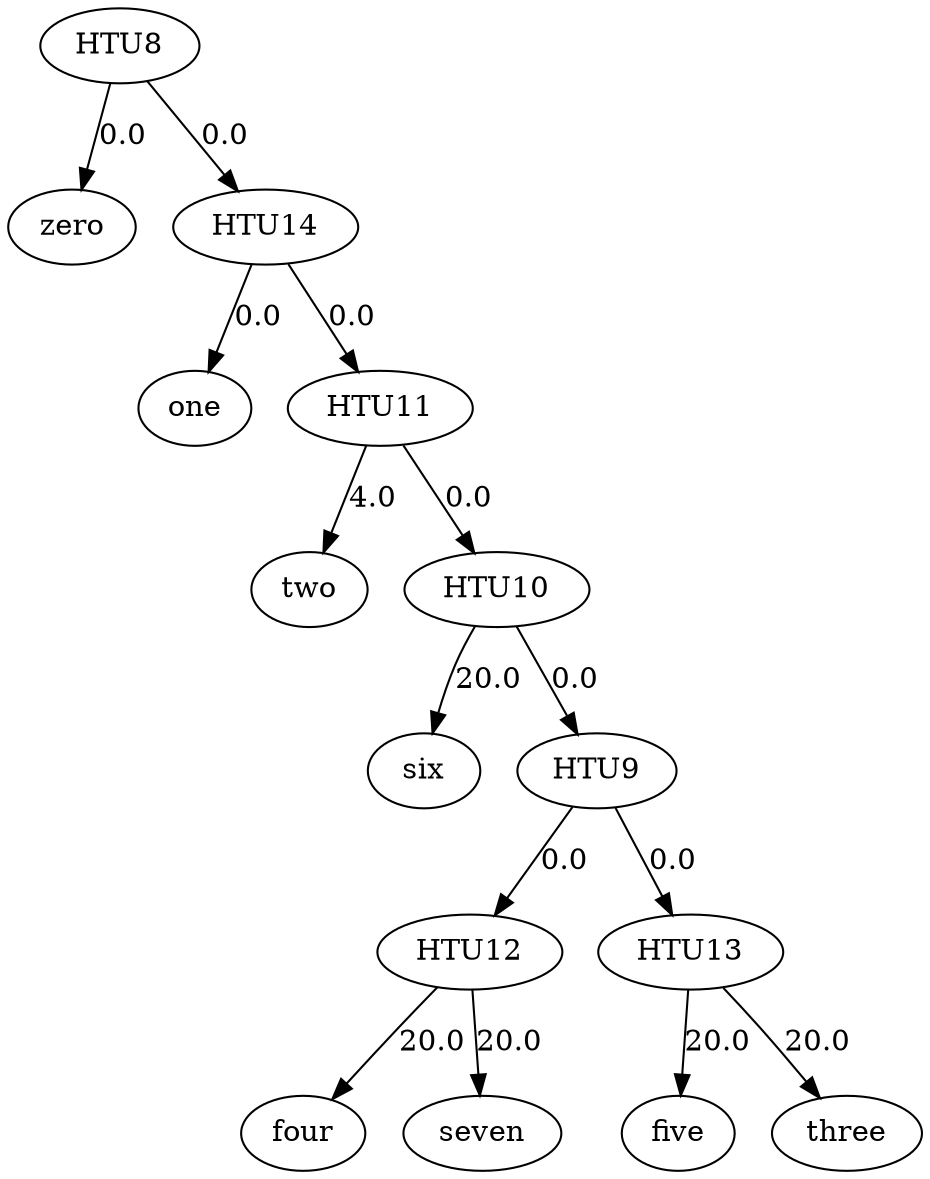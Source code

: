 digraph {
    0 [label=five];
    1 [label=four];
    2 [label=one];
    3 [label=seven];
    4 [label=six];
    5 [label=three];
    6 [label=two];
    7 [label=zero];
    8 [label=HTU8];
    9 [label=HTU9];
    10 [label=HTU10];
    11 [label=HTU11];
    12 [label=HTU12];
    13 [label=HTU13];
    14 [label=HTU14];
    8 -> 7 [label=0.0];
    8 -> 14 [label=0.0];
    9 -> 12 [label=0.0];
    9 -> 13 [label=0.0];
    10 -> 4 [label=20.0];
    10 -> 9 [label=0.0];
    11 -> 6 [label=4.0];
    11 -> 10 [label=0.0];
    12 -> 1 [label=20.0];
    12 -> 3 [label=20.0];
    13 -> 0 [label=20.0];
    13 -> 5 [label=20.0];
    14 -> 2 [label=0.0];
    14 -> 11 [label=0.0];
}
digraph {
    0 [label=five];
    1 [label=four];
    2 [label=one];
    3 [label=seven];
    4 [label=six];
    5 [label=three];
    6 [label=two];
    7 [label=zero];
    8 [label=HTU8];
    9 [label=HTU9];
    10 [label=HTU10];
    11 [label=HTU11];
    12 [label=HTU12];
    13 [label=HTU13];
    14 [label=HTU14];
    8 -> 7 [label=0.0];
    8 -> 13 [label=0.0];
    9 -> 6 [label=4.0];
    9 -> 11 [label=0.0];
    10 -> 3 [label=20.0];
    10 -> 14 [label=0.0];
    11 -> 1 [label=20.0];
    11 -> 10 [label=0.0];
    12 -> 0 [label=20.0];
    12 -> 5 [label=20.0];
    13 -> 2 [label=0.0];
    13 -> 9 [label=0.0];
    14 -> 4 [label=20.0];
    14 -> 12 [label=0.0];
}
digraph {
    0 [label=five];
    1 [label=four];
    2 [label=one];
    3 [label=seven];
    4 [label=six];
    5 [label=three];
    6 [label=two];
    7 [label=zero];
    8 [label=HTU8];
    9 [label=HTU9];
    10 [label=HTU10];
    11 [label=HTU11];
    12 [label=HTU12];
    13 [label=HTU13];
    14 [label=HTU14];
    8 -> 7 [label=0.0];
    8 -> 13 [label=0.0];
    9 -> 6 [label=4.0];
    9 -> 12 [label=0.0];
    10 -> 1 [label=20.0];
    10 -> 3 [label=20.0];
    11 -> 4 [label=20.0];
    11 -> 10 [label=0.0];
    12 -> 0 [label=20.0];
    12 -> 14 [label=0.0];
    13 -> 2 [label=0.0];
    13 -> 9 [label=0.0];
    14 -> 5 [label=20.0];
    14 -> 11 [label=0.0];
}
digraph {
    0 [label=five];
    1 [label=four];
    2 [label=one];
    3 [label=seven];
    4 [label=six];
    5 [label=three];
    6 [label=two];
    7 [label=zero];
    8 [label=HTU8];
    9 [label=HTU9];
    10 [label=HTU10];
    11 [label=HTU11];
    12 [label=HTU12];
    13 [label=HTU13];
    14 [label=HTU14];
    8 -> 7 [label=0.0];
    8 -> 13 [label=0.0];
    9 -> 6 [label=4.0];
    9 -> 12 [label=0.0];
    10 -> 1 [label=20.0];
    10 -> 3 [label=20.0];
    11 -> 4 [label=20.0];
    11 -> 10 [label=0.0];
    12 -> 5 [label=20.0];
    12 -> 14 [label=0.0];
    13 -> 2 [label=0.0];
    13 -> 9 [label=0.0];
    14 -> 0 [label=20.0];
    14 -> 11 [label=0.0];
}
digraph {
    0 [label=five];
    1 [label=four];
    2 [label=one];
    3 [label=seven];
    4 [label=six];
    5 [label=three];
    6 [label=two];
    7 [label=zero];
    8 [label=HTU8];
    9 [label=HTU9];
    10 [label=HTU10];
    11 [label=HTU11];
    12 [label=HTU12];
    13 [label=HTU13];
    14 [label=HTU14];
    8 -> 7 [label=0.0];
    8 -> 13 [label=0.0];
    9 -> 6 [label=4.0];
    9 -> 14 [label=0.0];
    10 -> 1 [label=20.0];
    10 -> 3 [label=20.0];
    11 -> 4 [label=20.0];
    11 -> 10 [label=0.0];
    12 -> 0 [label=20.0];
    12 -> 5 [label=20.0];
    13 -> 2 [label=0.0];
    13 -> 9 [label=0.0];
    14 -> 11 [label=0.0];
    14 -> 12 [label=0.0];
}
digraph {
    0 [label=five];
    1 [label=four];
    2 [label=one];
    3 [label=seven];
    4 [label=six];
    5 [label=three];
    6 [label=two];
    7 [label=zero];
    8 [label=HTU8];
    9 [label=HTU9];
    10 [label=HTU10];
    11 [label=HTU11];
    12 [label=HTU12];
    13 [label=HTU13];
    14 [label=HTU14];
    8 -> 7 [label=0.0];
    8 -> 10 [label=0.0];
    9 -> 6 [label=4.0];
    9 -> 11 [label=0.0];
    10 -> 2 [label=0.0];
    10 -> 9 [label=0.0];
    11 -> 12 [label=0.0];
    11 -> 13 [label=0.0];
    12 -> 4 [label=20.0];
    12 -> 14 [label=0.0];
    13 -> 1 [label=20.0];
    13 -> 3 [label=20.0];
    14 -> 0 [label=20.0];
    14 -> 5 [label=20.0];
}
digraph {
    0 [label=five];
    1 [label=four];
    2 [label=one];
    3 [label=seven];
    4 [label=six];
    5 [label=three];
    6 [label=two];
    7 [label=zero];
    8 [label=HTU8];
    9 [label=HTU9];
    10 [label=HTU10];
    11 [label=HTU11];
    12 [label=HTU12];
    13 [label=HTU13];
    14 [label=HTU14];
    8 -> 7 [label=0.0];
    8 -> 12 [label=0.0];
    9 -> 11 [label=0.0];
    9 -> 14 [label=0.0];
    10 -> 6 [label=4.0];
    10 -> 9 [label=0.0];
    11 -> 4 [label=20.0];
    11 -> 13 [label=0.0];
    12 -> 2 [label=0.0];
    12 -> 10 [label=0.0];
    13 -> 1 [label=20.0];
    13 -> 3 [label=20.0];
    14 -> 0 [label=20.0];
    14 -> 5 [label=20.0];
}
digraph {
    0 [label=five];
    1 [label=four];
    2 [label=one];
    3 [label=seven];
    4 [label=six];
    5 [label=three];
    6 [label=two];
    7 [label=zero];
    8 [label=HTU8];
    9 [label=HTU9];
    10 [label=HTU10];
    11 [label=HTU11];
    12 [label=HTU12];
    13 [label=HTU13];
    14 [label=HTU14];
    8 -> 7 [label=0.0];
    8 -> 12 [label=0.0];
    9 -> 0 [label=20.0];
    9 -> 5 [label=20.0];
    10 -> 9 [label=0.0];
    10 -> 13 [label=0.0];
    11 -> 6 [label=4.0];
    11 -> 10 [label=0.0];
    12 -> 2 [label=0.0];
    12 -> 11 [label=0.0];
    13 -> 4 [label=20.0];
    13 -> 14 [label=0.0];
    14 -> 1 [label=20.0];
    14 -> 3 [label=20.0];
}
digraph {
    0 [label=five];
    1 [label=four];
    2 [label=one];
    3 [label=seven];
    4 [label=six];
    5 [label=three];
    6 [label=two];
    7 [label=zero];
    8 [label=HTU8];
    9 [label=HTU9];
    10 [label=HTU10];
    11 [label=HTU11];
    12 [label=HTU12];
    13 [label=HTU13];
    14 [label=HTU14];
    8 -> 7 [label=0.0];
    8 -> 12 [label=0.0];
    9 -> 0 [label=20.0];
    9 -> 13 [label=0.0];
    10 -> 5 [label=20.0];
    10 -> 9 [label=0.0];
    11 -> 6 [label=4.0];
    11 -> 10 [label=0.0];
    12 -> 2 [label=0.0];
    12 -> 11 [label=0.0];
    13 -> 4 [label=20.0];
    13 -> 14 [label=0.0];
    14 -> 1 [label=20.0];
    14 -> 3 [label=20.0];
}
digraph {
    0 [label=five];
    1 [label=four];
    2 [label=one];
    3 [label=seven];
    4 [label=six];
    5 [label=three];
    6 [label=two];
    7 [label=zero];
    8 [label=HTU8];
    9 [label=HTU9];
    10 [label=HTU10];
    11 [label=HTU11];
    12 [label=HTU12];
    13 [label=HTU13];
    14 [label=HTU14];
    8 -> 7 [label=0.0];
    8 -> 12 [label=0.0];
    9 -> 0 [label=20.0];
    9 -> 5 [label=20.0];
    10 -> 1 [label=20.0];
    10 -> 14 [label=0.0];
    11 -> 6 [label=4.0];
    11 -> 10 [label=0.0];
    12 -> 2 [label=0.0];
    12 -> 11 [label=0.0];
    13 -> 4 [label=20.0];
    13 -> 9 [label=0.0];
    14 -> 3 [label=20.0];
    14 -> 13 [label=0.0];
}